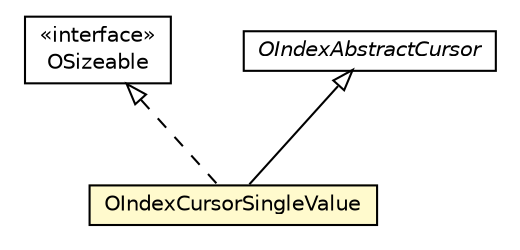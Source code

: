 #!/usr/local/bin/dot
#
# Class diagram 
# Generated by UMLGraph version R5_6-24-gf6e263 (http://www.umlgraph.org/)
#

digraph G {
	edge [fontname="Helvetica",fontsize=10,labelfontname="Helvetica",labelfontsize=10];
	node [fontname="Helvetica",fontsize=10,shape=plaintext];
	nodesep=0.25;
	ranksep=0.5;
	// com.orientechnologies.common.util.OSizeable
	c2042503 [label=<<table title="com.orientechnologies.common.util.OSizeable" border="0" cellborder="1" cellspacing="0" cellpadding="2" port="p" href="../../../common/util/OSizeable.html">
		<tr><td><table border="0" cellspacing="0" cellpadding="1">
<tr><td align="center" balign="center"> &#171;interface&#187; </td></tr>
<tr><td align="center" balign="center"> OSizeable </td></tr>
		</table></td></tr>
		</table>>, URL="../../../common/util/OSizeable.html", fontname="Helvetica", fontcolor="black", fontsize=10.0];
	// com.orientechnologies.orient.core.index.OIndexAbstractCursor
	c2043647 [label=<<table title="com.orientechnologies.orient.core.index.OIndexAbstractCursor" border="0" cellborder="1" cellspacing="0" cellpadding="2" port="p" href="./OIndexAbstractCursor.html">
		<tr><td><table border="0" cellspacing="0" cellpadding="1">
<tr><td align="center" balign="center"><font face="Helvetica-Oblique"> OIndexAbstractCursor </font></td></tr>
		</table></td></tr>
		</table>>, URL="./OIndexAbstractCursor.html", fontname="Helvetica", fontcolor="black", fontsize=10.0];
	// com.orientechnologies.orient.core.index.OIndexCursorSingleValue
	c2043677 [label=<<table title="com.orientechnologies.orient.core.index.OIndexCursorSingleValue" border="0" cellborder="1" cellspacing="0" cellpadding="2" port="p" bgcolor="lemonChiffon" href="./OIndexCursorSingleValue.html">
		<tr><td><table border="0" cellspacing="0" cellpadding="1">
<tr><td align="center" balign="center"> OIndexCursorSingleValue </td></tr>
		</table></td></tr>
		</table>>, URL="./OIndexCursorSingleValue.html", fontname="Helvetica", fontcolor="black", fontsize=10.0];
	//com.orientechnologies.orient.core.index.OIndexCursorSingleValue extends com.orientechnologies.orient.core.index.OIndexAbstractCursor
	c2043647:p -> c2043677:p [dir=back,arrowtail=empty];
	//com.orientechnologies.orient.core.index.OIndexCursorSingleValue implements com.orientechnologies.common.util.OSizeable
	c2042503:p -> c2043677:p [dir=back,arrowtail=empty,style=dashed];
}

